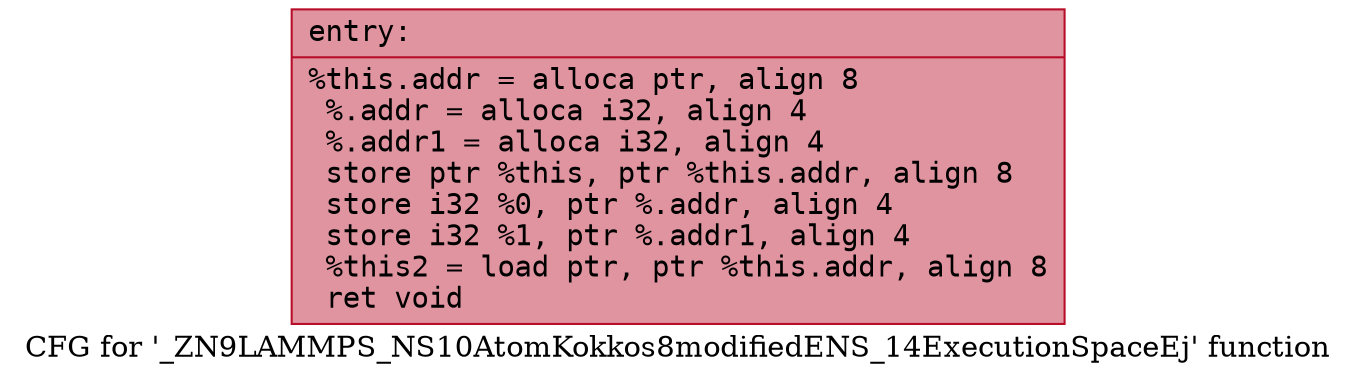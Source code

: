 digraph "CFG for '_ZN9LAMMPS_NS10AtomKokkos8modifiedENS_14ExecutionSpaceEj' function" {
	label="CFG for '_ZN9LAMMPS_NS10AtomKokkos8modifiedENS_14ExecutionSpaceEj' function";

	Node0x555def93ef40 [shape=record,color="#b70d28ff", style=filled, fillcolor="#b70d2870" fontname="Courier",label="{entry:\l|  %this.addr = alloca ptr, align 8\l  %.addr = alloca i32, align 4\l  %.addr1 = alloca i32, align 4\l  store ptr %this, ptr %this.addr, align 8\l  store i32 %0, ptr %.addr, align 4\l  store i32 %1, ptr %.addr1, align 4\l  %this2 = load ptr, ptr %this.addr, align 8\l  ret void\l}"];
}
